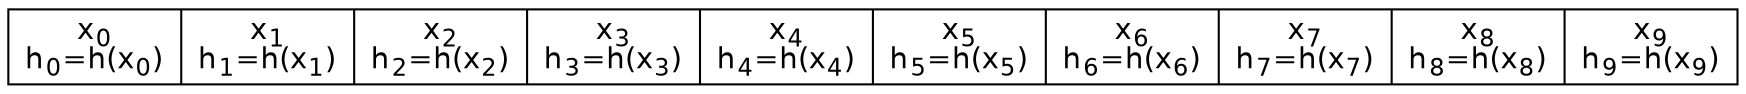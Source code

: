 graph A {
	node [shape=record,fontname="Helvetica"];
	stack [label=<x<sub>0</sub><br/>h<sub>0</sub>=h(x<sub>0</sub>)|x<sub>1</sub><br/>h<sub>1</sub>=h(x<sub>1</sub>)|x<sub>2</sub><br/>h<sub>2</sub>=h(x<sub>2</sub>)|x<sub>3</sub><br/>h<sub>3</sub>=h(x<sub>3</sub>)|x<sub>4</sub><br/>h<sub>4</sub>=h(x<sub>4</sub>)|x<sub>5</sub><br/>h<sub>5</sub>=h(x<sub>5</sub>)|x<sub>6</sub><br/>h<sub>6</sub>=h(x<sub>6</sub>)|x<sub>7</sub><br/>h<sub>7</sub>=h(x<sub>7</sub>)|x<sub>8</sub><br/>h<sub>8</sub>=h(x<sub>8</sub>)|x<sub>9</sub><br/>h<sub>9</sub>=h(x<sub>9</sub>)>];
}

graph B {
	node [shape=record,fontname="Helvetica"];
	stack [label=<h<sub>01</sub>=h(h<sub>0</sub>+h<sub>1</sub>)|h<sub>23</sub>=h(h<sub>2</sub>+h<sub>3</sub>)|h<sub>45</sub>=h(h<sub>4</sub>+h<sub>5</sub>)|h<sub>67</sub>=h(h<sub>6</sub>+h<sub>7</sub>)|h<sub>89</sub>=h(h<sub>8</sub>+h<sub>9</sub>)>];
}

graph C {
	node [shape=record,fontname="Helvetica"];
	stack [label=<h<sub>0-3</sub>=h(h<sub>01</sub>+h<sub>23</sub>) | h<sub>4-7</sub>=h(h<sub>45</sub>+h<sub>67</sub>) | h<sub>89</sub>'=h(h<sub>89</sub>+h<sub>89</sub>)>];
}

graph D {
	node [shape=record,fontname="Helvetica"];
	stack [label=<h<sub>0-7</sub>=h(h<sub>0-3</sub>+h<sub>4-7</sub>) | h<sub>89</sub>''=h(h<sub>89</sub>'+h<sub>89</sub>')>];
}

graph E {
	node [shape=record,fontname="Helvetica"];
	stack [label=<h<sub>all</sub>=h<sub>0-9</sub>=h(h<sub>0-7</sub>+h<sub>89</sub>'')>];
}
